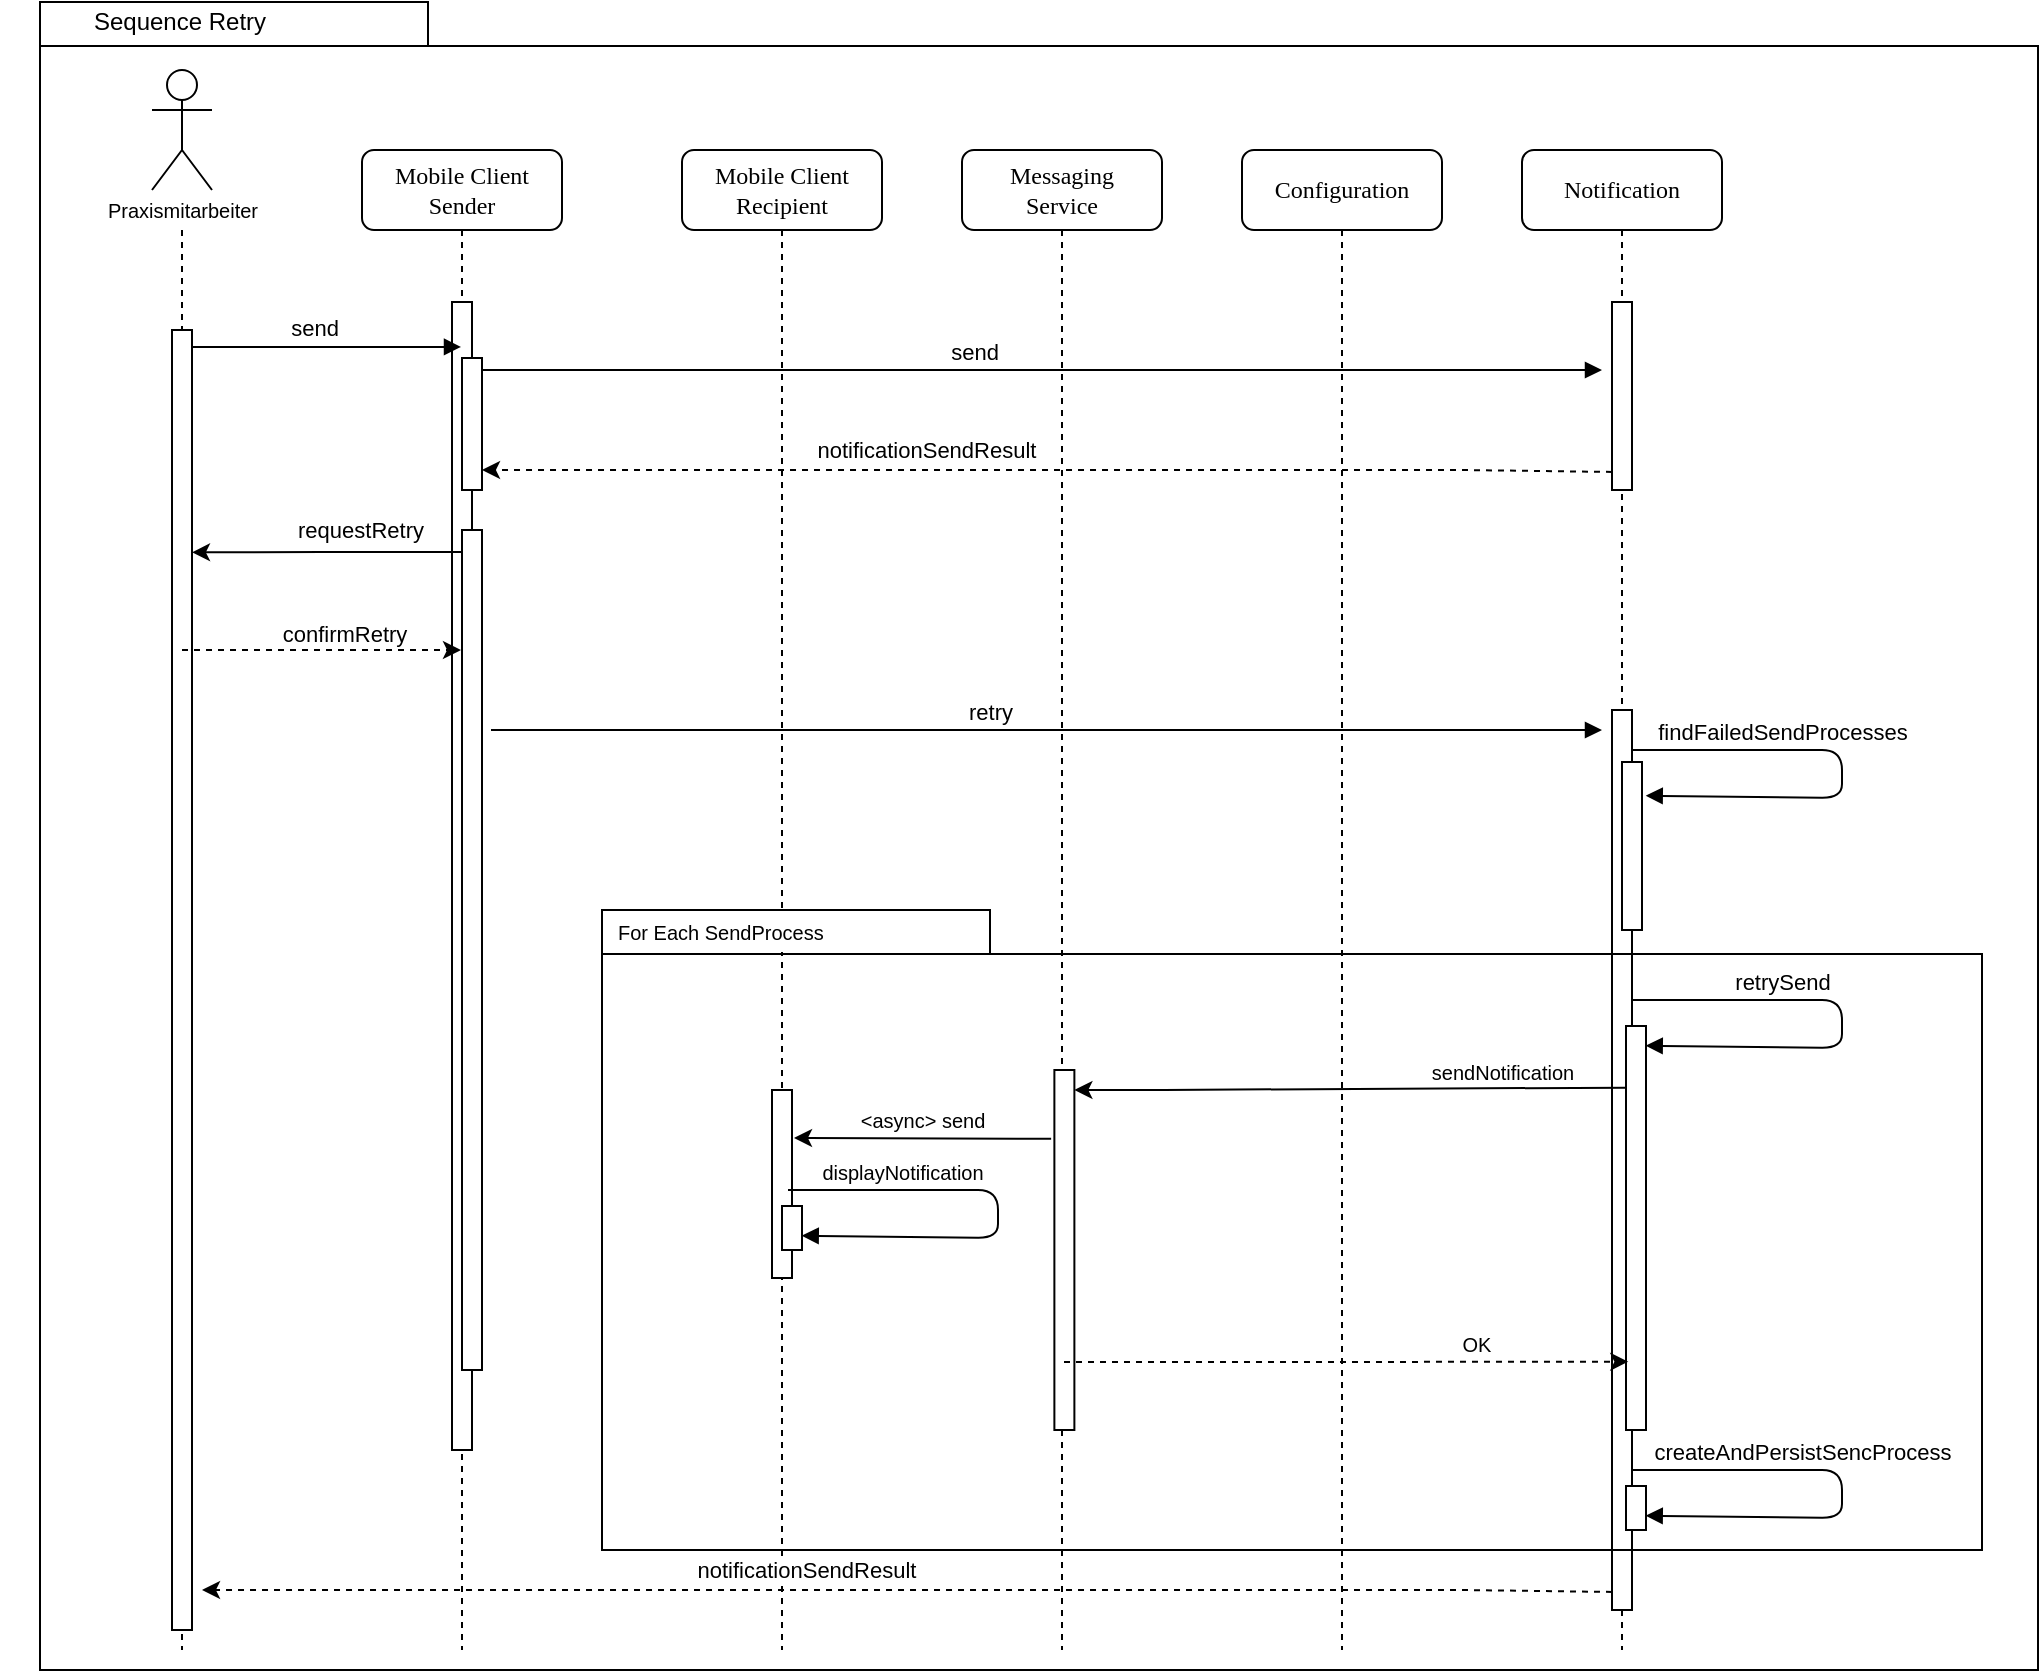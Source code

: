 <mxfile version="14.9.3" type="device"><diagram name="Page-1" id="13e1069c-82ec-6db2-03f1-153e76fe0fe0"><mxGraphModel dx="1877" dy="1016" grid="1" gridSize="10" guides="1" tooltips="1" connect="1" arrows="1" fold="1" page="1" pageScale="1" pageWidth="1100" pageHeight="850" background="none" math="0" shadow="0"><root><mxCell id="0"/><mxCell id="1" parent="0"/><mxCell id="7baba1c4bc27f4b0-2" value="Mobile Client&lt;br&gt;Sender" style="shape=umlLifeline;perimeter=lifelinePerimeter;whiteSpace=wrap;html=1;container=1;collapsible=0;recursiveResize=0;outlineConnect=0;rounded=1;shadow=0;comic=0;labelBackgroundColor=none;strokeWidth=1;fontFamily=Verdana;fontSize=12;align=center;" parent="1" vertex="1"><mxGeometry x="240" y="80" width="100" height="750" as="geometry"/></mxCell><mxCell id="7baba1c4bc27f4b0-19" value="" style="html=1;points=[];perimeter=orthogonalPerimeter;rounded=0;shadow=0;comic=0;labelBackgroundColor=none;strokeWidth=1;fontFamily=Verdana;fontSize=12;align=center;" parent="7baba1c4bc27f4b0-2" vertex="1"><mxGeometry x="45" y="76" width="10" height="574" as="geometry"/></mxCell><mxCell id="7baba1c4bc27f4b0-3" value="Mobile Client&lt;br&gt;Recipient" style="shape=umlLifeline;perimeter=lifelinePerimeter;whiteSpace=wrap;html=1;container=1;collapsible=0;recursiveResize=0;outlineConnect=0;rounded=1;shadow=0;comic=0;labelBackgroundColor=none;strokeWidth=1;fontFamily=Verdana;fontSize=12;align=center;" parent="1" vertex="1"><mxGeometry x="400" y="80" width="100" height="750" as="geometry"/></mxCell><mxCell id="7HCch4ZqHYctzdszF142-75" value="" style="html=1;points=[];perimeter=orthogonalPerimeter;rounded=0;shadow=0;comic=0;labelBackgroundColor=none;strokeWidth=1;fontFamily=Verdana;fontSize=12;align=center;" vertex="1" parent="7baba1c4bc27f4b0-3"><mxGeometry x="45" y="470" width="10" height="94" as="geometry"/></mxCell><mxCell id="7baba1c4bc27f4b0-4" value="Messaging&lt;br&gt;Service" style="shape=umlLifeline;perimeter=lifelinePerimeter;whiteSpace=wrap;html=1;container=1;collapsible=0;recursiveResize=0;outlineConnect=0;rounded=1;shadow=0;comic=0;labelBackgroundColor=none;strokeWidth=1;fontFamily=Verdana;fontSize=12;align=center;" parent="1" vertex="1"><mxGeometry x="540" y="80" width="100" height="750" as="geometry"/></mxCell><mxCell id="7baba1c4bc27f4b0-5" value="Configuration" style="shape=umlLifeline;perimeter=lifelinePerimeter;whiteSpace=wrap;html=1;container=1;collapsible=0;recursiveResize=0;outlineConnect=0;rounded=1;shadow=0;comic=0;labelBackgroundColor=none;strokeWidth=1;fontFamily=Verdana;fontSize=12;align=center;" parent="1" vertex="1"><mxGeometry x="680" y="80" width="100" height="750" as="geometry"/></mxCell><mxCell id="7baba1c4bc27f4b0-6" value="Notification" style="shape=umlLifeline;perimeter=lifelinePerimeter;whiteSpace=wrap;html=1;container=1;collapsible=0;recursiveResize=0;outlineConnect=0;rounded=1;shadow=0;comic=0;labelBackgroundColor=none;strokeWidth=1;fontFamily=Verdana;fontSize=12;align=center;" parent="1" vertex="1"><mxGeometry x="820" y="80" width="100" height="750" as="geometry"/></mxCell><mxCell id="7baba1c4bc27f4b0-8" value="" style="shape=umlLifeline;perimeter=lifelinePerimeter;whiteSpace=wrap;html=1;container=1;collapsible=0;recursiveResize=0;outlineConnect=0;rounded=1;shadow=0;comic=0;labelBackgroundColor=none;strokeWidth=1;fontFamily=Verdana;fontSize=12;align=center;size=0;" parent="1" vertex="1"><mxGeometry x="100" y="120" width="100" height="710" as="geometry"/></mxCell><mxCell id="9bcTBCMJfKohe4Dhu1_I-21" value="" style="html=1;points=[];perimeter=orthogonalPerimeter;rounded=0;shadow=0;comic=0;labelBackgroundColor=none;strokeWidth=1;fontFamily=Verdana;fontSize=12;align=center;" parent="7baba1c4bc27f4b0-8" vertex="1"><mxGeometry x="45" y="50" width="10" height="650" as="geometry"/></mxCell><mxCell id="zDs0RLyhE4NNwDuETuvq-5" value="" style="html=1;points=[];perimeter=orthogonalPerimeter;rounded=0;shadow=0;comic=0;labelBackgroundColor=none;strokeWidth=1;fontFamily=Verdana;fontSize=12;align=center;" parent="1" vertex="1"><mxGeometry x="865" y="156" width="10" height="94" as="geometry"/></mxCell><mxCell id="9bcTBCMJfKohe4Dhu1_I-10" value="" style="endArrow=classic;html=1;dashed=1;exitX=0;exitY=0.904;exitDx=0;exitDy=0;exitPerimeter=0;" parent="1" source="zDs0RLyhE4NNwDuETuvq-5" edge="1"><mxGeometry width="50" height="50" relative="1" as="geometry"><mxPoint x="850" y="240" as="sourcePoint"/><mxPoint x="300" y="240" as="targetPoint"/><Array as="points"><mxPoint x="790.25" y="240"/></Array></mxGeometry></mxCell><mxCell id="9bcTBCMJfKohe4Dhu1_I-11" value="notificationSendResult" style="edgeLabel;html=1;align=center;verticalAlign=middle;resizable=0;points=[];" parent="9bcTBCMJfKohe4Dhu1_I-10" vertex="1" connectable="0"><mxGeometry x="-0.155" relative="1" as="geometry"><mxPoint x="-105" y="-10" as="offset"/></mxGeometry></mxCell><mxCell id="9bcTBCMJfKohe4Dhu1_I-18" value="" style="shape=umlActor;verticalLabelPosition=bottom;verticalAlign=top;html=1;outlineConnect=0;" parent="1" vertex="1"><mxGeometry x="135" y="40" width="30" height="60" as="geometry"/></mxCell><mxCell id="zDs0RLyhE4NNwDuETuvq-6" value="send" style="html=1;verticalAlign=bottom;endArrow=block;exitX=1;exitY=0.013;exitDx=0;exitDy=0;exitPerimeter=0;" parent="1" source="9bcTBCMJfKohe4Dhu1_I-21" target="7baba1c4bc27f4b0-2" edge="1"><mxGeometry x="-0.103" width="80" relative="1" as="geometry"><mxPoint x="290" y="166" as="sourcePoint"/><mxPoint x="860" y="166" as="targetPoint"/><mxPoint as="offset"/></mxGeometry></mxCell><mxCell id="9bcTBCMJfKohe4Dhu1_I-22" value="send" style="html=1;verticalAlign=bottom;endArrow=block;" parent="1" source="7baba1c4bc27f4b0-2" edge="1"><mxGeometry x="-0.103" width="80" relative="1" as="geometry"><mxPoint x="290" y="190.002" as="sourcePoint"/><mxPoint x="860" y="190" as="targetPoint"/><mxPoint as="offset"/></mxGeometry></mxCell><mxCell id="9bcTBCMJfKohe4Dhu1_I-27" value="" style="endArrow=classic;html=1;" parent="1" edge="1"><mxGeometry width="50" height="50" relative="1" as="geometry"><mxPoint x="300" y="281" as="sourcePoint"/><mxPoint x="155" y="281.19" as="targetPoint"/><Array as="points"><mxPoint x="230" y="281"/></Array></mxGeometry></mxCell><mxCell id="9bcTBCMJfKohe4Dhu1_I-28" value="requestRetry" style="edgeLabel;html=1;align=center;verticalAlign=middle;resizable=0;points=[];" parent="9bcTBCMJfKohe4Dhu1_I-27" vertex="1" connectable="0"><mxGeometry x="-0.191" y="-2" relative="1" as="geometry"><mxPoint x="-3" y="-9" as="offset"/></mxGeometry></mxCell><mxCell id="9bcTBCMJfKohe4Dhu1_I-29" value="" style="endArrow=classic;html=1;dashed=1;" parent="1" target="7baba1c4bc27f4b0-2" edge="1"><mxGeometry width="50" height="50" relative="1" as="geometry"><mxPoint x="150" y="330" as="sourcePoint"/><mxPoint x="200" y="280" as="targetPoint"/></mxGeometry></mxCell><mxCell id="9bcTBCMJfKohe4Dhu1_I-30" value="confirmRetry" style="edgeLabel;html=1;align=center;verticalAlign=middle;resizable=0;points=[];" parent="9bcTBCMJfKohe4Dhu1_I-29" vertex="1" connectable="0"><mxGeometry x="0.247" y="3" relative="1" as="geometry"><mxPoint x="-6" y="-5" as="offset"/></mxGeometry></mxCell><mxCell id="9bcTBCMJfKohe4Dhu1_I-31" value="" style="html=1;points=[];perimeter=orthogonalPerimeter;rounded=0;shadow=0;comic=0;labelBackgroundColor=none;strokeWidth=1;fontFamily=Verdana;fontSize=12;align=center;" parent="1" vertex="1"><mxGeometry x="290" y="184" width="10" height="66" as="geometry"/></mxCell><mxCell id="9bcTBCMJfKohe4Dhu1_I-32" value="" style="html=1;points=[];perimeter=orthogonalPerimeter;rounded=0;shadow=0;comic=0;labelBackgroundColor=none;strokeWidth=1;fontFamily=Verdana;fontSize=12;align=center;" parent="1" vertex="1"><mxGeometry x="290" y="270" width="10" height="420" as="geometry"/></mxCell><mxCell id="9bcTBCMJfKohe4Dhu1_I-33" value="retry" style="html=1;verticalAlign=bottom;endArrow=block;" parent="1" edge="1"><mxGeometry x="-0.103" width="80" relative="1" as="geometry"><mxPoint x="304.5" y="370" as="sourcePoint"/><mxPoint x="860" y="370" as="targetPoint"/><mxPoint as="offset"/></mxGeometry></mxCell><mxCell id="9bcTBCMJfKohe4Dhu1_I-34" value="" style="html=1;points=[];perimeter=orthogonalPerimeter;rounded=0;shadow=0;comic=0;labelBackgroundColor=none;strokeWidth=1;fontFamily=Verdana;fontSize=12;align=center;" parent="1" vertex="1"><mxGeometry x="865" y="360" width="10" height="450" as="geometry"/></mxCell><mxCell id="9bcTBCMJfKohe4Dhu1_I-35" value="" style="html=1;points=[];perimeter=orthogonalPerimeter;rounded=0;shadow=0;comic=0;labelBackgroundColor=none;strokeWidth=1;fontFamily=Verdana;fontSize=12;align=center;" parent="1" vertex="1"><mxGeometry x="870" y="386" width="10" height="84" as="geometry"/></mxCell><mxCell id="7HCch4ZqHYctzdszF142-45" value="Praxismitarbeiter" style="text;html=1;strokeColor=none;fillColor=none;align=center;verticalAlign=middle;whiteSpace=wrap;rounded=0;fontSize=10;" vertex="1" parent="1"><mxGeometry x="105.5" y="100" width="89" height="20" as="geometry"/></mxCell><mxCell id="7HCch4ZqHYctzdszF142-46" value="findFailedSendProcesses" style="html=1;verticalAlign=bottom;endArrow=block;exitX=1;exitY=0.013;exitDx=0;exitDy=0;exitPerimeter=0;entryX=0.986;entryY=0.675;entryDx=0;entryDy=0;entryPerimeter=0;" edge="1" parent="1"><mxGeometry x="-0.338" width="80" relative="1" as="geometry"><mxPoint x="875" y="380.002" as="sourcePoint"/><mxPoint x="881.86" y="402.85" as="targetPoint"/><mxPoint as="offset"/><Array as="points"><mxPoint x="980" y="380"/><mxPoint x="980" y="404"/></Array></mxGeometry></mxCell><mxCell id="7HCch4ZqHYctzdszF142-48" value="retrySend" style="html=1;verticalAlign=bottom;endArrow=block;exitX=1;exitY=0.013;exitDx=0;exitDy=0;exitPerimeter=0;entryX=0.986;entryY=0.675;entryDx=0;entryDy=0;entryPerimeter=0;" edge="1" parent="1"><mxGeometry x="-0.338" width="80" relative="1" as="geometry"><mxPoint x="875" y="505.002" as="sourcePoint"/><mxPoint x="881.86" y="527.85" as="targetPoint"/><mxPoint as="offset"/><Array as="points"><mxPoint x="980" y="505"/><mxPoint x="980" y="529"/></Array></mxGeometry></mxCell><mxCell id="7HCch4ZqHYctzdszF142-63" value="" style="html=1;points=[];perimeter=orthogonalPerimeter;rounded=0;shadow=0;comic=0;labelBackgroundColor=none;strokeWidth=1;fontFamily=Verdana;fontSize=12;align=center;" vertex="1" parent="1"><mxGeometry x="586.19" y="540" width="10" height="180" as="geometry"/></mxCell><mxCell id="7HCch4ZqHYctzdszF142-64" value="" style="html=1;points=[];perimeter=orthogonalPerimeter;rounded=0;shadow=0;comic=0;labelBackgroundColor=none;strokeWidth=1;fontFamily=Verdana;fontSize=12;align=center;" vertex="1" parent="1"><mxGeometry x="872" y="518" width="10" height="202" as="geometry"/></mxCell><mxCell id="7HCch4ZqHYctzdszF142-65" value="" style="endArrow=classic;html=1;exitX=0.067;exitY=0.168;exitDx=0;exitDy=0;exitPerimeter=0;" edge="1" parent="1" target="7HCch4ZqHYctzdszF142-63"><mxGeometry width="50" height="50" relative="1" as="geometry"><mxPoint x="872" y="548.816" as="sourcePoint"/><mxPoint x="661.19" y="610" as="targetPoint"/><Array as="points"><mxPoint x="631.19" y="550"/></Array></mxGeometry></mxCell><mxCell id="7HCch4ZqHYctzdszF142-66" value="&lt;font style=&quot;font-size: 10px&quot;&gt;sendNotification&lt;/font&gt;" style="edgeLabel;html=1;align=center;verticalAlign=middle;resizable=0;points=[];" vertex="1" connectable="0" parent="7HCch4ZqHYctzdszF142-65"><mxGeometry x="-0.21" y="-1" relative="1" as="geometry"><mxPoint x="47" y="-8" as="offset"/></mxGeometry></mxCell><mxCell id="7HCch4ZqHYctzdszF142-67" value="" style="endArrow=classic;html=1;dashed=1;entryX=0.114;entryY=0.831;entryDx=0;entryDy=0;entryPerimeter=0;" edge="1" parent="1" target="7HCch4ZqHYctzdszF142-64"><mxGeometry width="50" height="50" relative="1" as="geometry"><mxPoint x="591" y="686" as="sourcePoint"/><mxPoint x="733.19" y="580.0" as="targetPoint"/><Array as="points"><mxPoint x="680" y="686"/></Array></mxGeometry></mxCell><mxCell id="7HCch4ZqHYctzdszF142-68" value="OK" style="edgeLabel;html=1;align=center;verticalAlign=middle;resizable=0;points=[];fontSize=10;" vertex="1" connectable="0" parent="7HCch4ZqHYctzdszF142-67"><mxGeometry x="-0.115" y="1" relative="1" as="geometry"><mxPoint x="81" y="-8" as="offset"/></mxGeometry></mxCell><mxCell id="7HCch4ZqHYctzdszF142-69" value="" style="endArrow=classic;html=1;fontSize=10;exitX=-0.162;exitY=0.191;exitDx=0;exitDy=0;exitPerimeter=0;" edge="1" parent="1" source="7HCch4ZqHYctzdszF142-63"><mxGeometry width="50" height="50" relative="1" as="geometry"><mxPoint x="580" y="574" as="sourcePoint"/><mxPoint x="456" y="574" as="targetPoint"/></mxGeometry></mxCell><mxCell id="7HCch4ZqHYctzdszF142-70" value="&amp;lt;async&amp;gt; send" style="edgeLabel;html=1;align=center;verticalAlign=middle;resizable=0;points=[];fontSize=10;" vertex="1" connectable="0" parent="7HCch4ZqHYctzdszF142-69"><mxGeometry x="0.333" y="-2" relative="1" as="geometry"><mxPoint x="21" y="-7" as="offset"/></mxGeometry></mxCell><mxCell id="7HCch4ZqHYctzdszF142-71" value="" style="html=1;points=[];perimeter=orthogonalPerimeter;rounded=0;shadow=0;comic=0;labelBackgroundColor=none;strokeWidth=1;fontFamily=Verdana;fontSize=12;align=center;" vertex="1" parent="1"><mxGeometry x="450" y="608" width="10" height="22" as="geometry"/></mxCell><mxCell id="7HCch4ZqHYctzdszF142-72" value="&lt;font style=&quot;font-size: 10px&quot;&gt;displayNotification&lt;/font&gt;" style="html=1;verticalAlign=bottom;endArrow=block;exitX=1;exitY=0.013;exitDx=0;exitDy=0;exitPerimeter=0;entryX=0.986;entryY=0.675;entryDx=0;entryDy=0;entryPerimeter=0;" edge="1" parent="1" target="7HCch4ZqHYctzdszF142-71"><mxGeometry x="-0.498" width="80" relative="1" as="geometry"><mxPoint x="453" y="600.002" as="sourcePoint"/><mxPoint x="588" y="650" as="targetPoint"/><mxPoint as="offset"/><Array as="points"><mxPoint x="558" y="600"/><mxPoint x="558" y="624"/></Array></mxGeometry></mxCell><mxCell id="7HCch4ZqHYctzdszF142-73" value="" style="html=1;points=[];perimeter=orthogonalPerimeter;rounded=0;shadow=0;comic=0;labelBackgroundColor=none;strokeWidth=1;fontFamily=Verdana;fontSize=12;align=center;" vertex="1" parent="1"><mxGeometry x="872" y="748" width="10" height="22" as="geometry"/></mxCell><mxCell id="7HCch4ZqHYctzdszF142-74" value="createAndPersistSencProcess" style="html=1;verticalAlign=bottom;endArrow=block;exitX=1;exitY=0.013;exitDx=0;exitDy=0;exitPerimeter=0;entryX=0.986;entryY=0.675;entryDx=0;entryDy=0;entryPerimeter=0;" edge="1" parent="1" target="7HCch4ZqHYctzdszF142-73"><mxGeometry x="-0.252" width="80" relative="1" as="geometry"><mxPoint x="875" y="740.002" as="sourcePoint"/><mxPoint x="1010" y="790" as="targetPoint"/><mxPoint as="offset"/><Array as="points"><mxPoint x="980" y="740"/><mxPoint x="980" y="764"/></Array></mxGeometry></mxCell><mxCell id="7HCch4ZqHYctzdszF142-77" value="" style="endArrow=classic;html=1;dashed=1;exitX=0;exitY=0.904;exitDx=0;exitDy=0;exitPerimeter=0;" edge="1" parent="1"><mxGeometry width="50" height="50" relative="1" as="geometry"><mxPoint x="865" y="800.976" as="sourcePoint"/><mxPoint x="160" y="800" as="targetPoint"/><Array as="points"><mxPoint x="790.25" y="800"/></Array></mxGeometry></mxCell><mxCell id="7HCch4ZqHYctzdszF142-78" value="notificationSendResult" style="edgeLabel;html=1;align=center;verticalAlign=middle;resizable=0;points=[];" vertex="1" connectable="0" parent="7HCch4ZqHYctzdszF142-77"><mxGeometry x="-0.155" relative="1" as="geometry"><mxPoint x="-105" y="-10" as="offset"/></mxGeometry></mxCell><mxCell id="7HCch4ZqHYctzdszF142-79" value="" style="shape=folder;fontStyle=1;spacingTop=10;tabWidth=194;tabHeight=22;tabPosition=left;html=1;rounded=0;shadow=0;comic=0;labelBackgroundColor=none;strokeWidth=1;fillColor=none;fontFamily=Verdana;fontSize=10;align=center;" vertex="1" parent="1"><mxGeometry x="360" y="460" width="690" height="320" as="geometry"/></mxCell><mxCell id="7HCch4ZqHYctzdszF142-80" value="For Each SendProcess" style="text;html=1;align=left;verticalAlign=middle;resizable=0;points=[];autosize=1;fontSize=10;fillColor=#ffffff;" vertex="1" parent="1"><mxGeometry x="366" y="461" width="120" height="20" as="geometry"/></mxCell><mxCell id="7HCch4ZqHYctzdszF142-81" value="" style="shape=folder;fontStyle=1;spacingTop=10;tabWidth=194;tabHeight=22;tabPosition=left;html=1;rounded=0;shadow=0;comic=0;labelBackgroundColor=none;strokeWidth=1;fillColor=none;fontFamily=Verdana;fontSize=10;align=center;" vertex="1" parent="1"><mxGeometry x="79" y="6" width="999" height="834" as="geometry"/></mxCell><mxCell id="7HCch4ZqHYctzdszF142-82" value="Sequence Retry" style="text;html=1;strokeColor=none;fillColor=none;align=center;verticalAlign=middle;whiteSpace=wrap;rounded=0;" vertex="1" parent="1"><mxGeometry x="59" y="6" width="180" height="20" as="geometry"/></mxCell></root></mxGraphModel></diagram></mxfile>